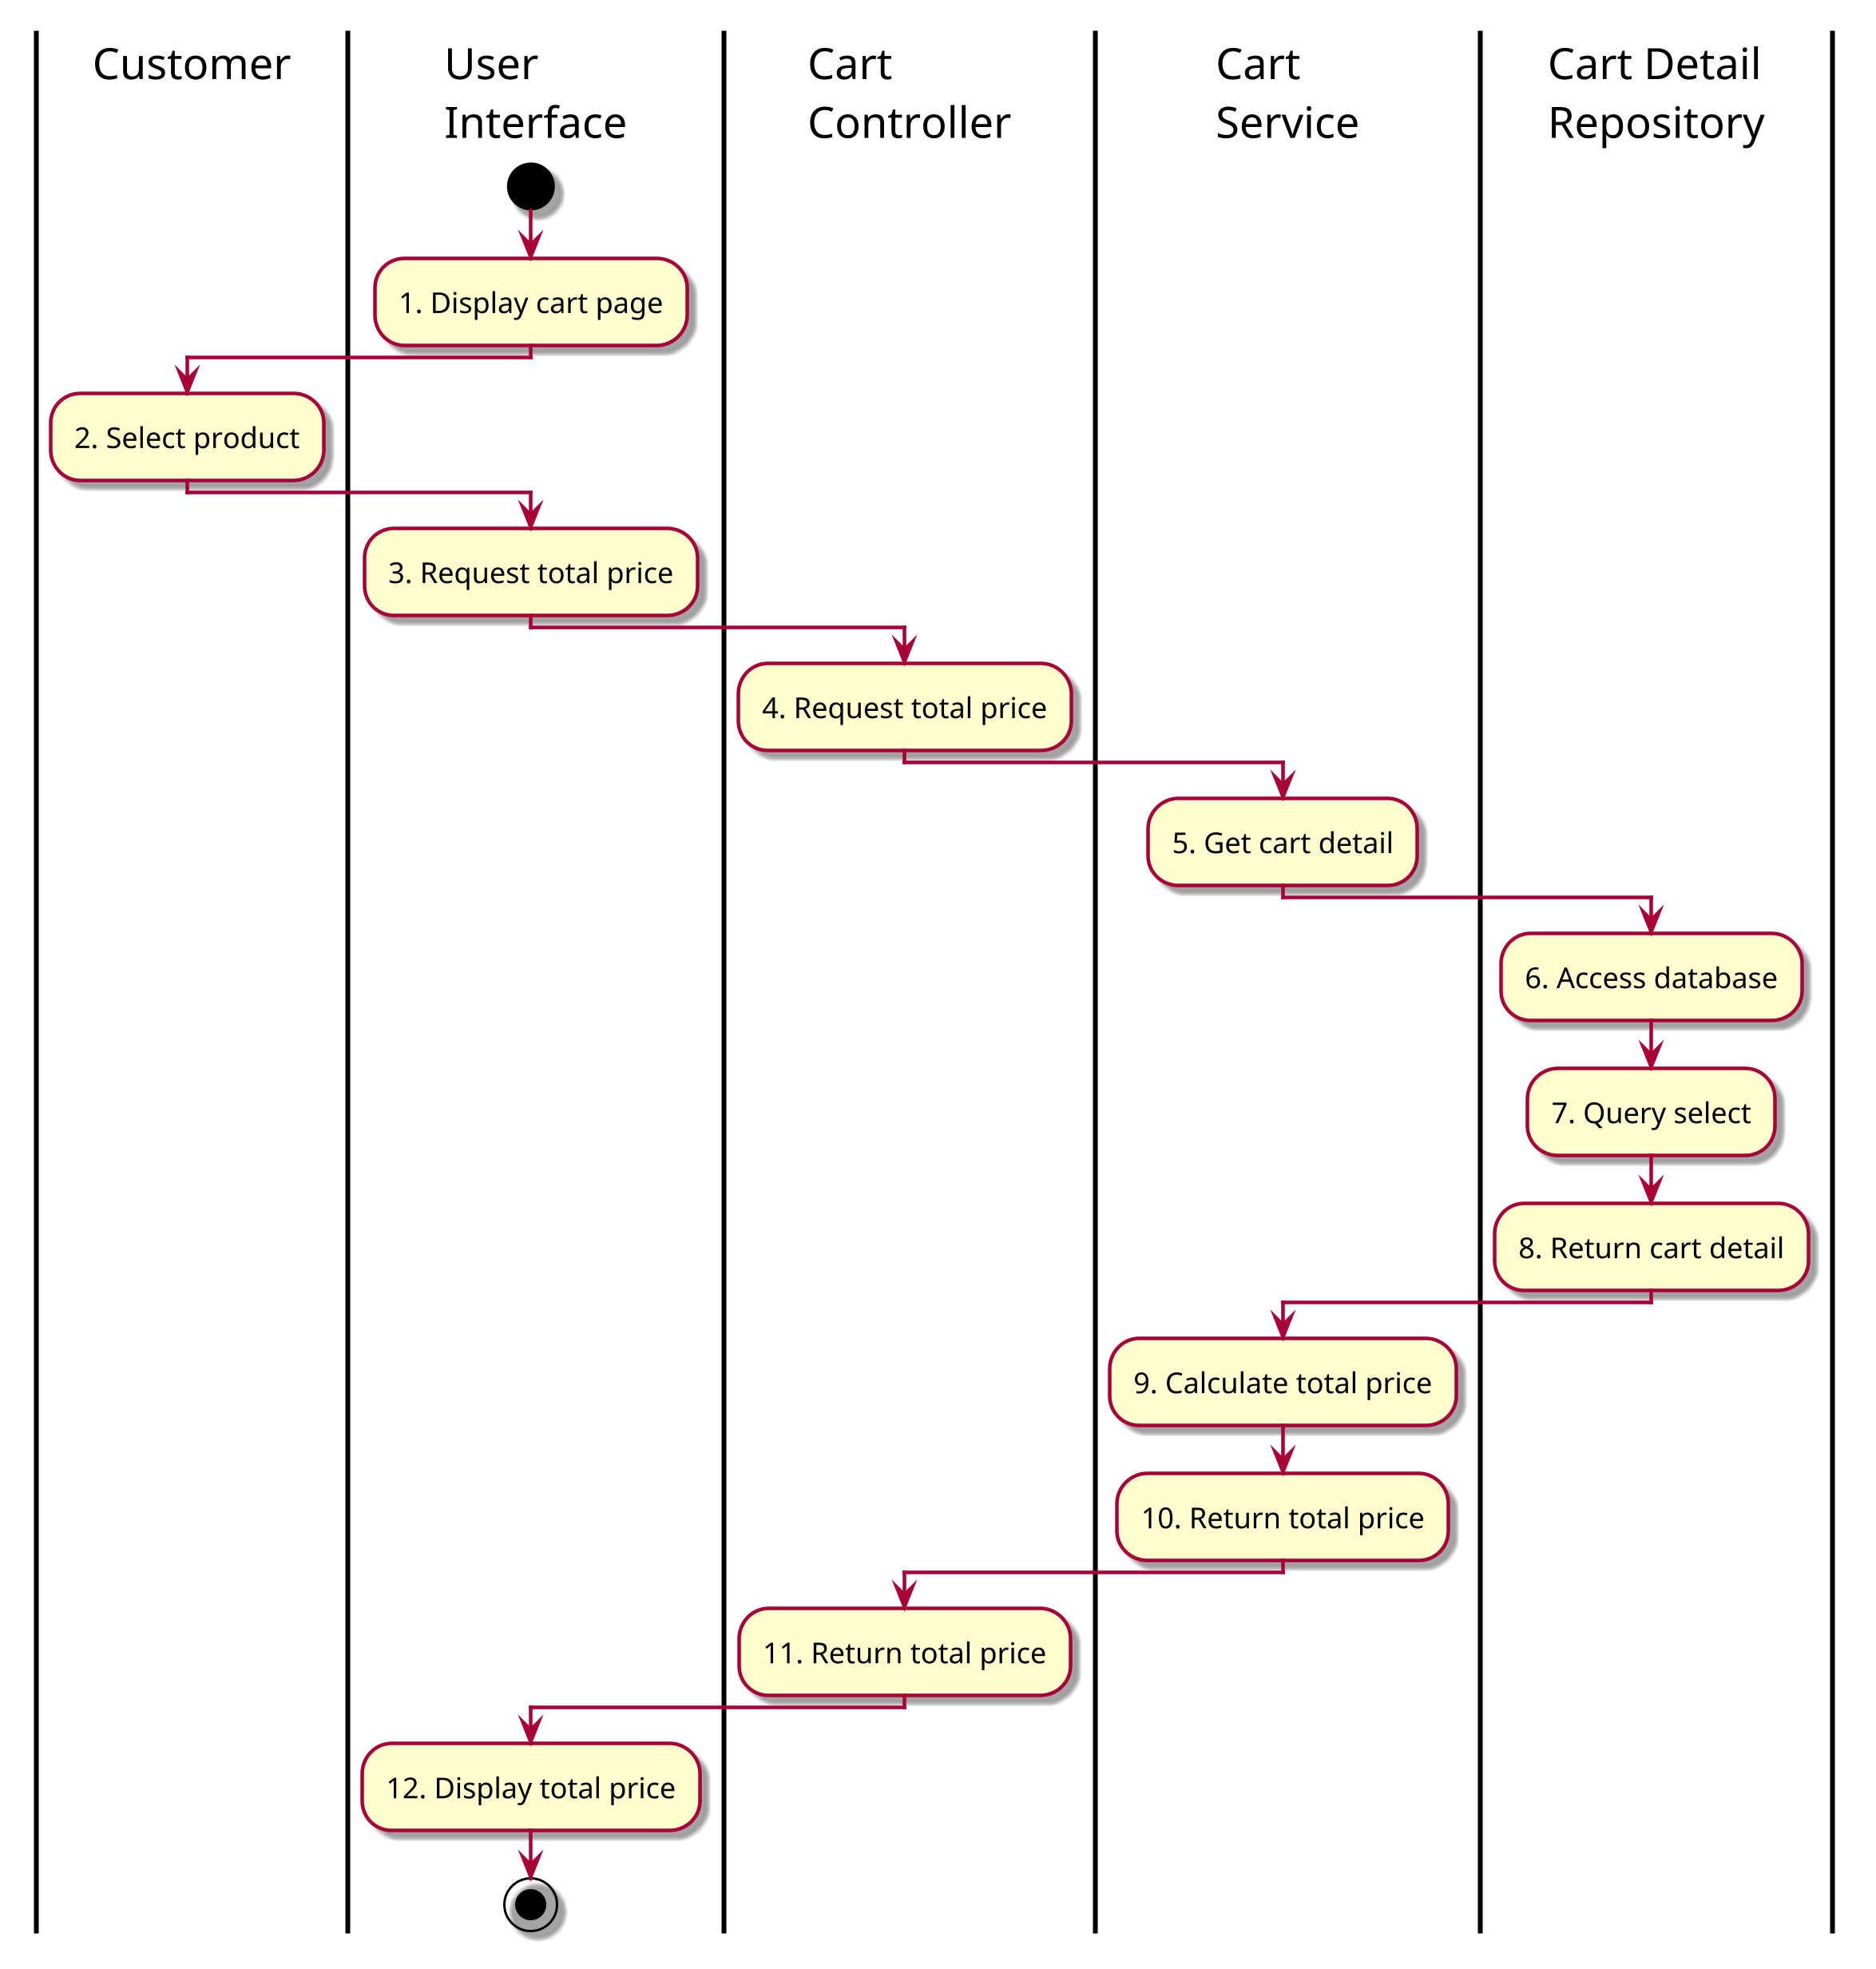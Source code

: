 @startuml ActViewTotalPrice

skin rose
scale 3

|Customer|
|User\nInterface|
|Cart\nController|
|Cart\nService|
|Cart Detail\nRepository|
|User\nInterface|
start
:1. Display cart page;
|Customer|
:2. Select product;
|User\nInterface|
:3. Request total price;
|Cart\nController|
:4. Request total price;
|Cart\nService|
:5. Get cart detail;
|Cart Detail\nRepository|
:6. Access database;
:7. Query select;
:8. Return cart detail;
|Cart\nService|
:9. Calculate total price;
:10. Return total price;
|Cart\nController|
:11. Return total price;
|User\nInterface|
:12. Display total price;
stop

@enduml